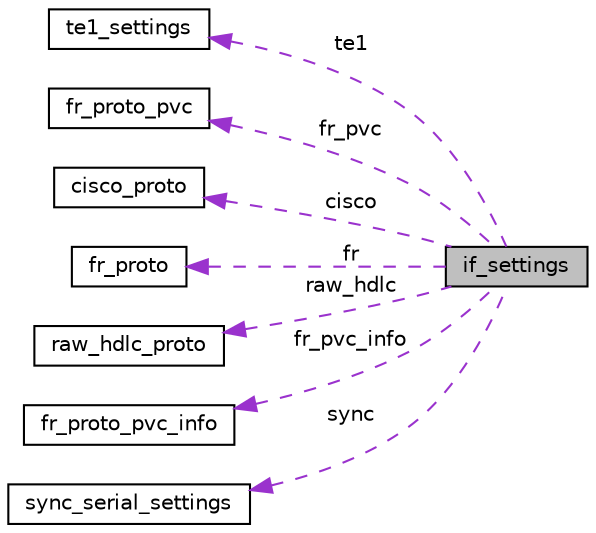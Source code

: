 digraph G
{
  edge [fontname="Helvetica",fontsize="10",labelfontname="Helvetica",labelfontsize="10"];
  node [fontname="Helvetica",fontsize="10",shape=record];
  rankdir="LR";
  Node1 [label="if_settings",height=0.2,width=0.4,color="black", fillcolor="grey75", style="filled" fontcolor="black"];
  Node2 -> Node1 [dir="back",color="darkorchid3",fontsize="10",style="dashed",label=" te1" ,fontname="Helvetica"];
  Node2 [label="te1_settings",height=0.2,width=0.4,color="black", fillcolor="white", style="filled",URL="$structte1__settings.html"];
  Node3 -> Node1 [dir="back",color="darkorchid3",fontsize="10",style="dashed",label=" fr_pvc" ,fontname="Helvetica"];
  Node3 [label="fr_proto_pvc",height=0.2,width=0.4,color="black", fillcolor="white", style="filled",URL="$structfr__proto__pvc.html"];
  Node4 -> Node1 [dir="back",color="darkorchid3",fontsize="10",style="dashed",label=" cisco" ,fontname="Helvetica"];
  Node4 [label="cisco_proto",height=0.2,width=0.4,color="black", fillcolor="white", style="filled",URL="$structcisco__proto.html"];
  Node5 -> Node1 [dir="back",color="darkorchid3",fontsize="10",style="dashed",label=" fr" ,fontname="Helvetica"];
  Node5 [label="fr_proto",height=0.2,width=0.4,color="black", fillcolor="white", style="filled",URL="$structfr__proto.html"];
  Node6 -> Node1 [dir="back",color="darkorchid3",fontsize="10",style="dashed",label=" raw_hdlc" ,fontname="Helvetica"];
  Node6 [label="raw_hdlc_proto",height=0.2,width=0.4,color="black", fillcolor="white", style="filled",URL="$structraw__hdlc__proto.html"];
  Node7 -> Node1 [dir="back",color="darkorchid3",fontsize="10",style="dashed",label=" fr_pvc_info" ,fontname="Helvetica"];
  Node7 [label="fr_proto_pvc_info",height=0.2,width=0.4,color="black", fillcolor="white", style="filled",URL="$structfr__proto__pvc__info.html"];
  Node8 -> Node1 [dir="back",color="darkorchid3",fontsize="10",style="dashed",label=" sync" ,fontname="Helvetica"];
  Node8 [label="sync_serial_settings",height=0.2,width=0.4,color="black", fillcolor="white", style="filled",URL="$structsync__serial__settings.html"];
}
